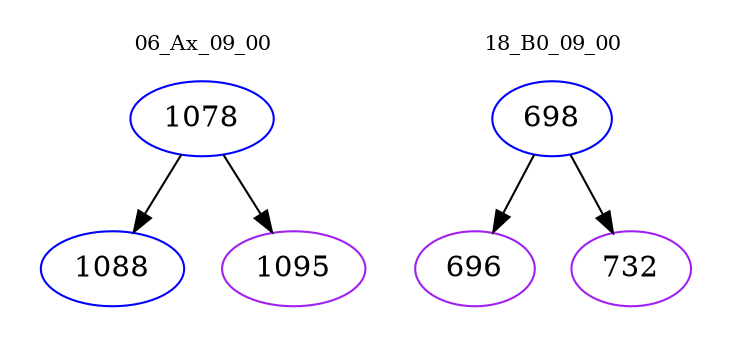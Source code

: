 digraph{
subgraph cluster_0 {
color = white
label = "06_Ax_09_00";
fontsize=10;
T0_1078 [label="1078", color="blue"]
T0_1078 -> T0_1088 [color="black"]
T0_1088 [label="1088", color="blue"]
T0_1078 -> T0_1095 [color="black"]
T0_1095 [label="1095", color="purple"]
}
subgraph cluster_1 {
color = white
label = "18_B0_09_00";
fontsize=10;
T1_698 [label="698", color="blue"]
T1_698 -> T1_696 [color="black"]
T1_696 [label="696", color="purple"]
T1_698 -> T1_732 [color="black"]
T1_732 [label="732", color="purple"]
}
}
